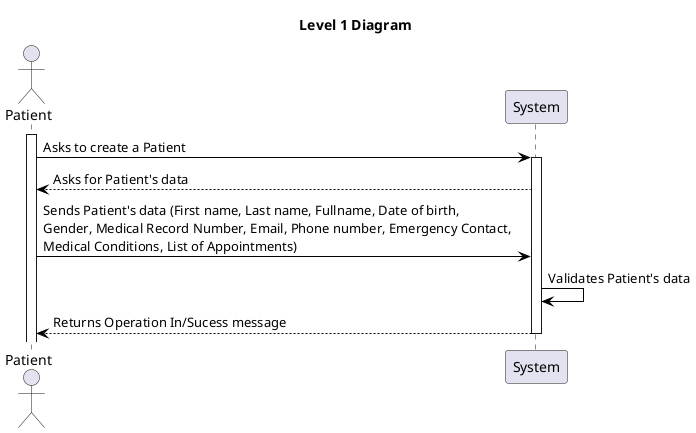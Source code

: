@startuml level_1

title Level 1 Diagram

hide empty members
'skinparam Linetype ortho

skinparam class {
    BackgroundColor<<valueObject>> #D6EAF8
    BackgroundColor<<root>> #FDEBD0
    BackgroundColor<<service>> #D1F2EB
    BackgroundColor #FEF9E7
    ArrowColor Black
}

skinparam package {
    BackgroundColor #EBF5FB
}

actor Patient as P

activate P
P -> System: Asks to create a Patient
activate System
System --> P: Asks for Patient's data
P -> System: Sends Patient's data (First name, Last name, Fullname, Date of birth, \nGender, Medical Record Number, Email, Phone number, Emergency Contact, \nMedical Conditions, List of Appointments)
System -> System: Validates Patient's data
System --> P: Returns Operation In/Sucess message
deactivate System

@enduml

@enduml
